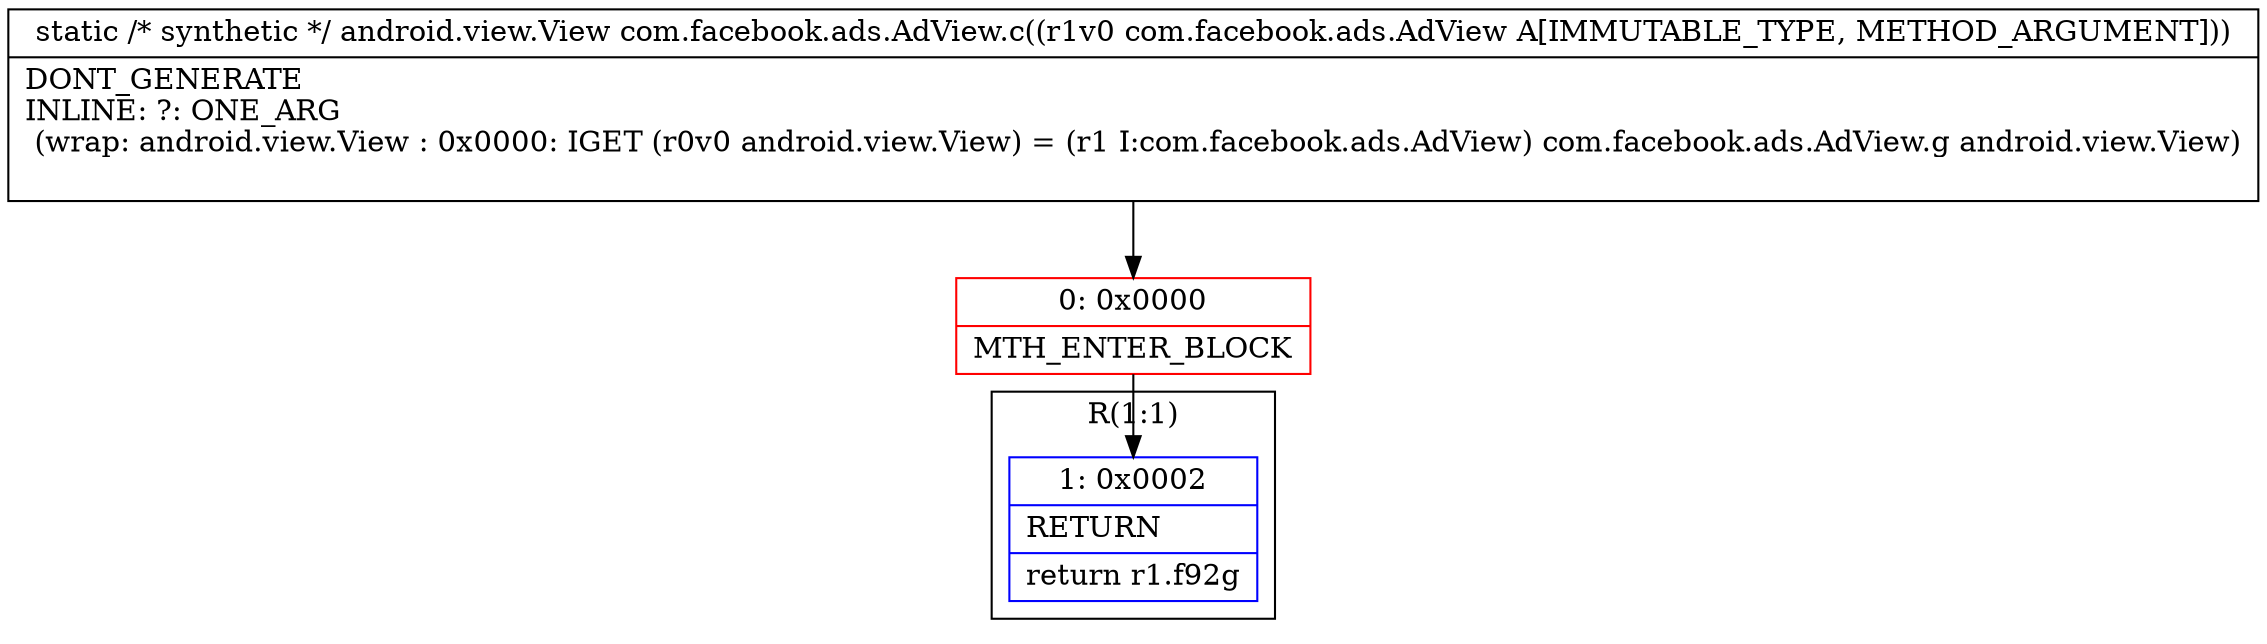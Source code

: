 digraph "CFG forcom.facebook.ads.AdView.c(Lcom\/facebook\/ads\/AdView;)Landroid\/view\/View;" {
subgraph cluster_Region_501914304 {
label = "R(1:1)";
node [shape=record,color=blue];
Node_1 [shape=record,label="{1\:\ 0x0002|RETURN\l|return r1.f92g\l}"];
}
Node_0 [shape=record,color=red,label="{0\:\ 0x0000|MTH_ENTER_BLOCK\l}"];
MethodNode[shape=record,label="{static \/* synthetic *\/ android.view.View com.facebook.ads.AdView.c((r1v0 com.facebook.ads.AdView A[IMMUTABLE_TYPE, METHOD_ARGUMENT]))  | DONT_GENERATE\lINLINE: ?: ONE_ARG  \l  (wrap: android.view.View : 0x0000: IGET  (r0v0 android.view.View) = (r1 I:com.facebook.ads.AdView) com.facebook.ads.AdView.g android.view.View)\l\l}"];
MethodNode -> Node_0;
Node_0 -> Node_1;
}

